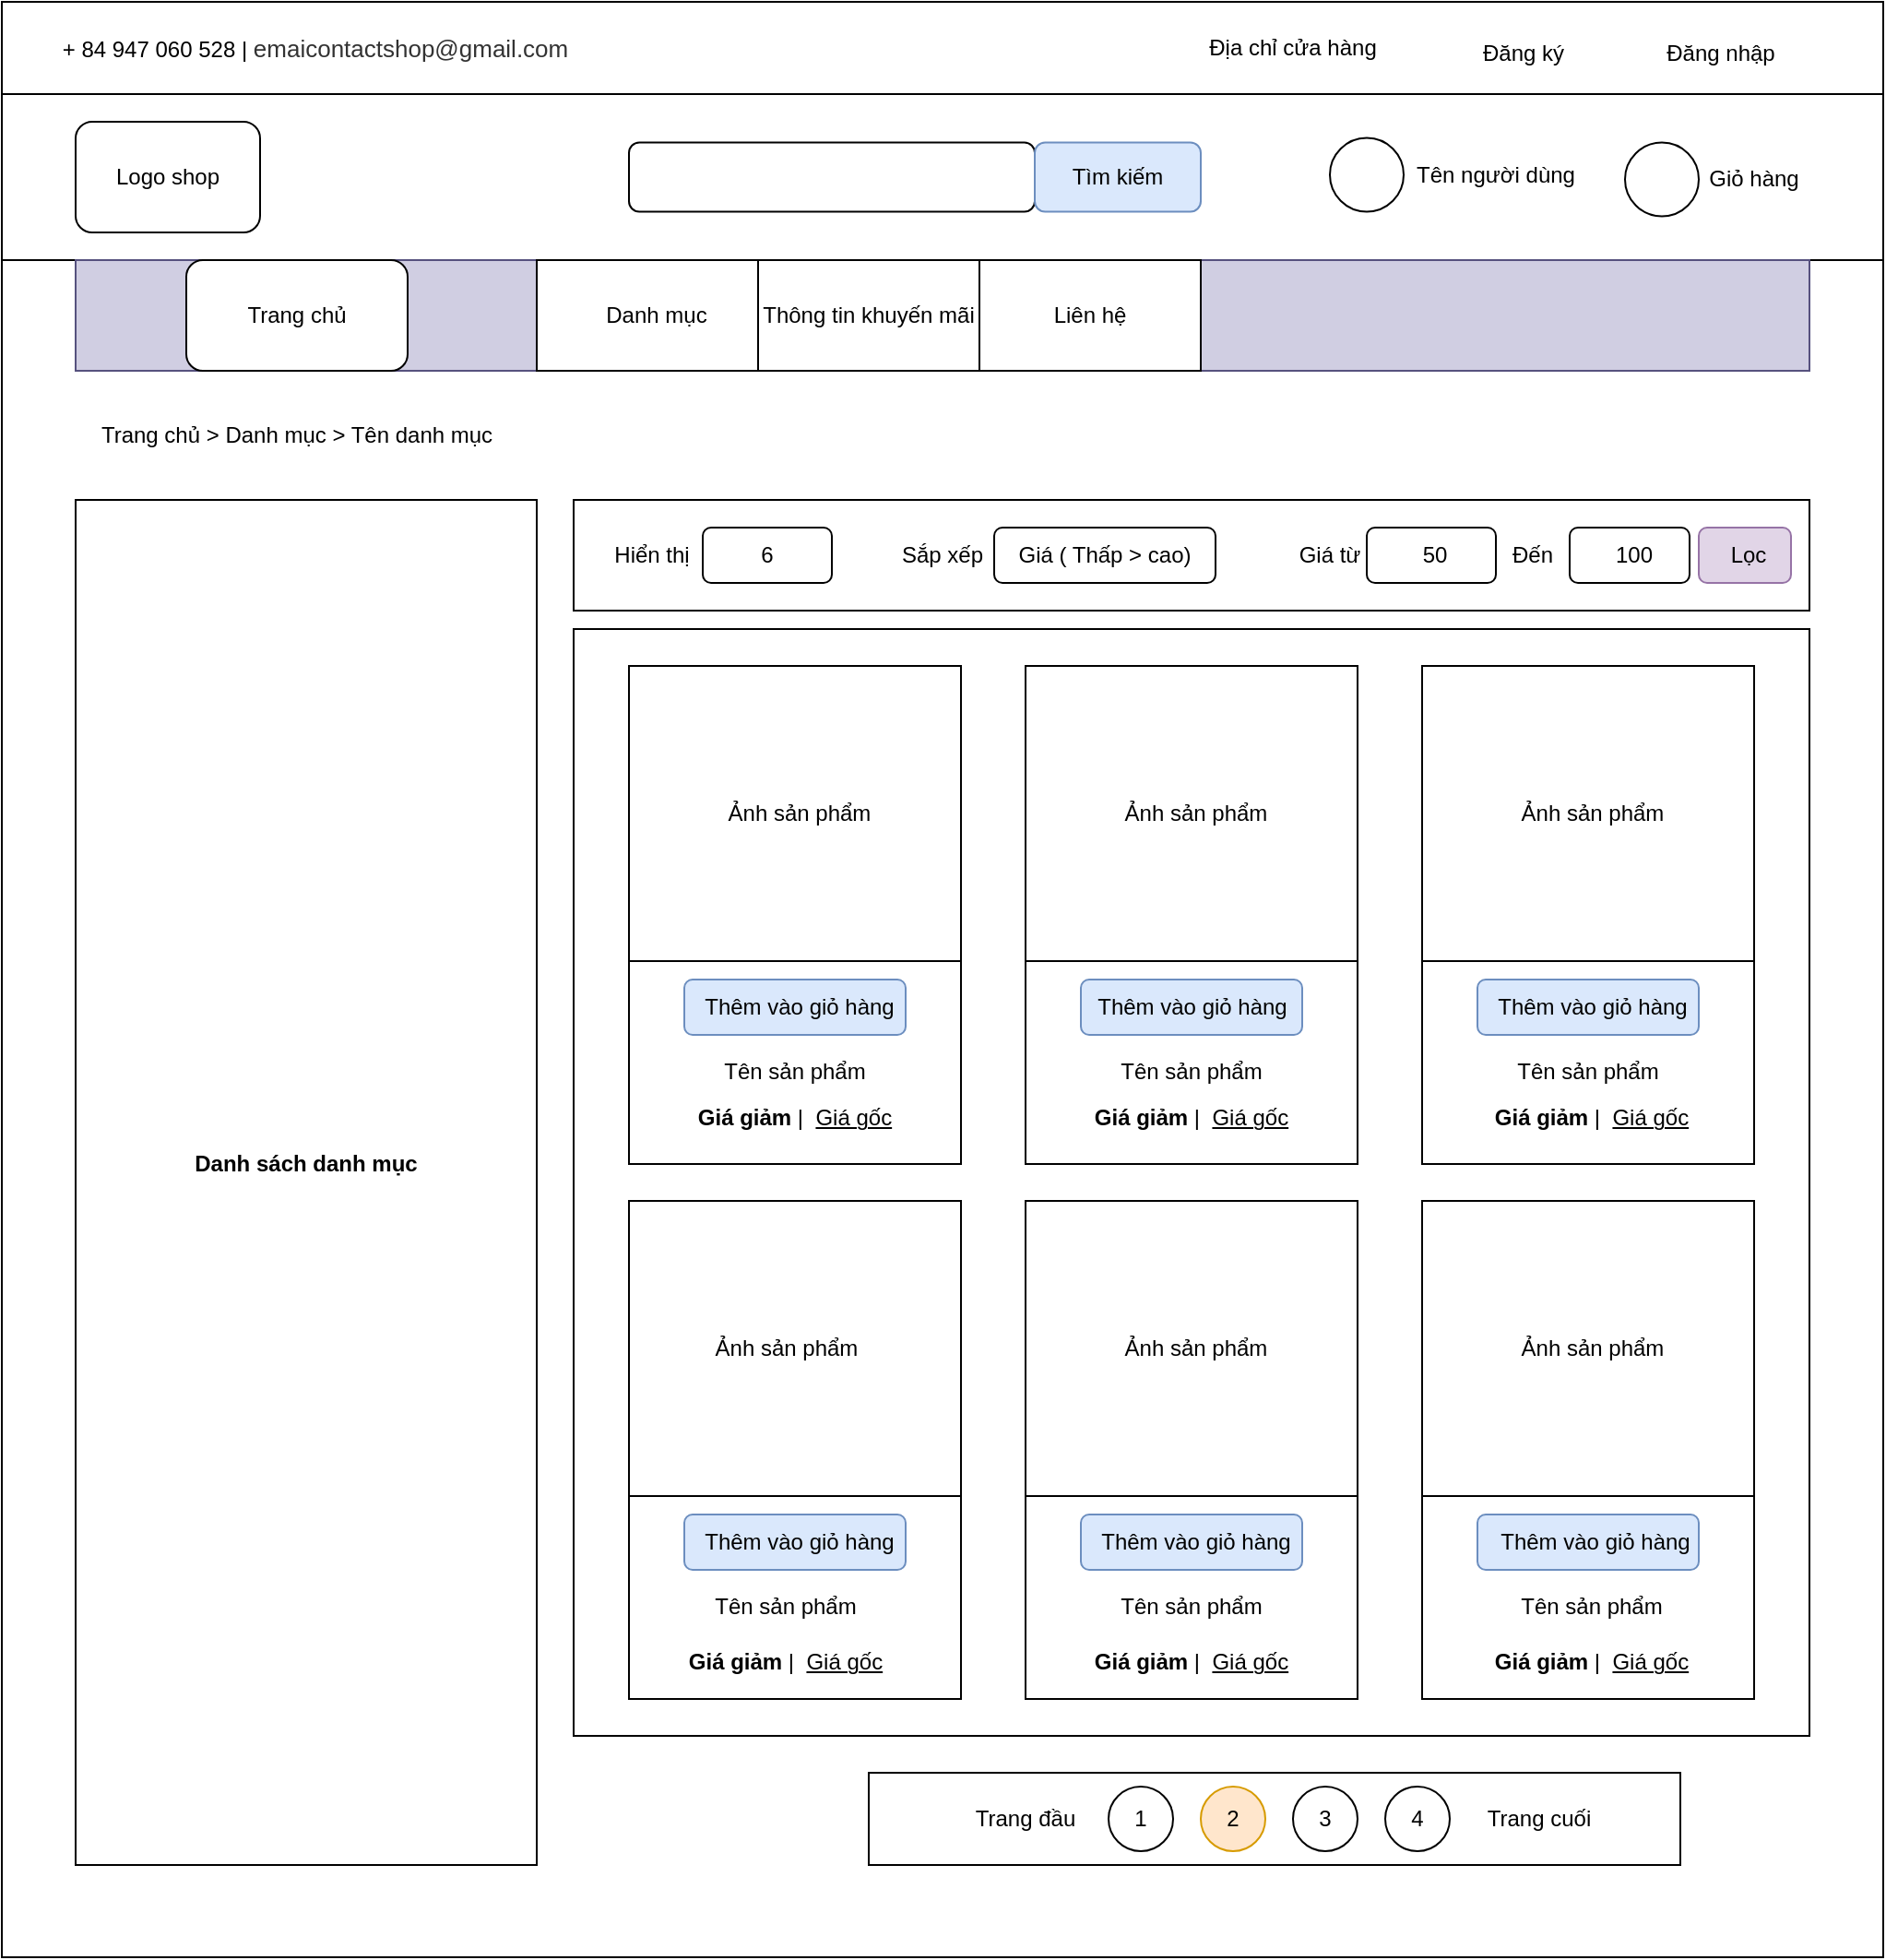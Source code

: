 <mxfile version="14.7.10" type="device"><diagram id="y5rxBG-Zlg8DV6OkqSeS" name="Page-1"><mxGraphModel dx="1865" dy="1690" grid="1" gridSize="10" guides="1" tooltips="1" connect="1" arrows="1" fold="1" page="1" pageScale="1" pageWidth="827" pageHeight="1169" math="0" shadow="0"><root><mxCell id="0"/><mxCell id="1" parent="0"/><mxCell id="3WExGJJz2uYX0wypdT1H-1" value="" style="rounded=0;whiteSpace=wrap;html=1;" parent="1" vertex="1"><mxGeometry x="-100" y="-390" width="1020" height="1060" as="geometry"/></mxCell><mxCell id="3WExGJJz2uYX0wypdT1H-2" value="" style="rounded=0;whiteSpace=wrap;html=1;" parent="1" vertex="1"><mxGeometry x="-100" y="-390" width="1020" height="50" as="geometry"/></mxCell><mxCell id="3WExGJJz2uYX0wypdT1H-3" value="+ 84 947 060 528 |&amp;nbsp;&lt;span style=&quot;color: rgb(51 , 51 , 51) ; font-size: 13px ; background-color: rgb(255 , 255 , 255) ; font-family: &amp;#34;poppins&amp;#34; , sans-serif ; text-align: left&quot;&gt;emaicontactshop@gmail.com&lt;/span&gt;" style="text;html=1;strokeColor=none;fillColor=none;align=center;verticalAlign=middle;whiteSpace=wrap;rounded=0;" parent="1" vertex="1"><mxGeometry x="-100" y="-380" width="340" height="30" as="geometry"/></mxCell><mxCell id="3WExGJJz2uYX0wypdT1H-4" value="Địa chỉ cửa hàng" style="text;html=1;align=center;verticalAlign=middle;whiteSpace=wrap;rounded=0;noLabel=0;shadow=0;glass=0;" parent="1" vertex="1"><mxGeometry x="540" y="-377.5" width="120" height="25" as="geometry"/></mxCell><mxCell id="3WExGJJz2uYX0wypdT1H-5" value="Đăng ký" style="text;html=1;strokeColor=none;fillColor=none;align=center;verticalAlign=middle;whiteSpace=wrap;rounded=0;" parent="1" vertex="1"><mxGeometry x="690" y="-372.5" width="70" height="20" as="geometry"/></mxCell><mxCell id="3WExGJJz2uYX0wypdT1H-6" value="Đăng nhập" style="text;html=1;strokeColor=none;fillColor=none;align=center;verticalAlign=middle;whiteSpace=wrap;rounded=0;" parent="1" vertex="1"><mxGeometry x="797" y="-372.5" width="70" height="20" as="geometry"/></mxCell><mxCell id="3WExGJJz2uYX0wypdT1H-8" value="" style="rounded=0;whiteSpace=wrap;html=1;shadow=0;glass=0;" parent="1" vertex="1"><mxGeometry x="-100" y="-340" width="1020" height="90" as="geometry"/></mxCell><mxCell id="3WExGJJz2uYX0wypdT1H-9" value="" style="rounded=1;whiteSpace=wrap;html=1;shadow=0;glass=0;" parent="1" vertex="1"><mxGeometry x="-60" y="-325" width="100" height="60" as="geometry"/></mxCell><mxCell id="3WExGJJz2uYX0wypdT1H-10" value="Logo shop" style="text;html=1;strokeColor=none;fillColor=none;align=center;verticalAlign=middle;whiteSpace=wrap;rounded=0;shadow=0;glass=0;" parent="1" vertex="1"><mxGeometry x="-40" y="-305" width="60" height="20" as="geometry"/></mxCell><mxCell id="3WExGJJz2uYX0wypdT1H-11" value="" style="rounded=1;whiteSpace=wrap;html=1;shadow=0;glass=0;" parent="1" vertex="1"><mxGeometry x="240" y="-313.75" width="220" height="37.5" as="geometry"/></mxCell><mxCell id="3WExGJJz2uYX0wypdT1H-13" value="" style="rounded=1;whiteSpace=wrap;html=1;shadow=0;glass=0;fillColor=#dae8fc;strokeColor=#6c8ebf;" parent="1" vertex="1"><mxGeometry x="460" y="-313.75" width="90" height="37.5" as="geometry"/></mxCell><mxCell id="3WExGJJz2uYX0wypdT1H-14" value="" style="ellipse;whiteSpace=wrap;html=1;aspect=fixed;rounded=0;shadow=0;glass=0;" parent="1" vertex="1"><mxGeometry x="620" y="-316.25" width="40" height="40" as="geometry"/></mxCell><mxCell id="3WExGJJz2uYX0wypdT1H-15" value="" style="ellipse;whiteSpace=wrap;html=1;aspect=fixed;rounded=0;shadow=0;glass=0;" parent="1" vertex="1"><mxGeometry x="780" y="-313.75" width="40" height="40" as="geometry"/></mxCell><mxCell id="3WExGJJz2uYX0wypdT1H-16" value="Tên người dùng" style="text;html=1;strokeColor=none;fillColor=none;align=center;verticalAlign=middle;whiteSpace=wrap;rounded=0;shadow=0;glass=0;" parent="1" vertex="1"><mxGeometry x="660" y="-306.25" width="100" height="20" as="geometry"/></mxCell><mxCell id="3WExGJJz2uYX0wypdT1H-17" value="Giỏ hàng" style="text;html=1;strokeColor=none;fillColor=none;align=center;verticalAlign=middle;whiteSpace=wrap;rounded=0;shadow=0;glass=0;" parent="1" vertex="1"><mxGeometry x="820" y="-303.75" width="60" height="20" as="geometry"/></mxCell><mxCell id="3WExGJJz2uYX0wypdT1H-18" value="Tìm kiếm" style="text;html=1;strokeColor=none;fillColor=none;align=center;verticalAlign=middle;whiteSpace=wrap;rounded=0;" parent="1" vertex="1"><mxGeometry x="470" y="-305" width="70" height="20" as="geometry"/></mxCell><mxCell id="3WExGJJz2uYX0wypdT1H-19" value="" style="rounded=0;whiteSpace=wrap;html=1;shadow=0;glass=0;fillColor=#d0cee2;strokeColor=#56517e;" parent="1" vertex="1"><mxGeometry x="-60" y="-250" width="940" height="60" as="geometry"/></mxCell><mxCell id="3WExGJJz2uYX0wypdT1H-20" value="" style="rounded=1;whiteSpace=wrap;html=1;shadow=0;glass=0;" parent="1" vertex="1"><mxGeometry y="-250" width="120" height="60" as="geometry"/></mxCell><mxCell id="3WExGJJz2uYX0wypdT1H-21" value="" style="rounded=0;whiteSpace=wrap;html=1;shadow=0;glass=0;" parent="1" vertex="1"><mxGeometry x="190" y="-250" width="120" height="60" as="geometry"/></mxCell><mxCell id="3WExGJJz2uYX0wypdT1H-22" value="" style="rounded=0;whiteSpace=wrap;html=1;shadow=0;glass=0;" parent="1" vertex="1"><mxGeometry x="310" y="-250" width="120" height="60" as="geometry"/></mxCell><mxCell id="3WExGJJz2uYX0wypdT1H-23" value="" style="rounded=0;whiteSpace=wrap;html=1;shadow=0;glass=0;" parent="1" vertex="1"><mxGeometry x="430" y="-250" width="120" height="60" as="geometry"/></mxCell><mxCell id="3WExGJJz2uYX0wypdT1H-24" value="Trang chủ" style="text;html=1;strokeColor=none;fillColor=none;align=center;verticalAlign=middle;whiteSpace=wrap;rounded=0;shadow=0;glass=0;" parent="1" vertex="1"><mxGeometry x="10" y="-230" width="100" height="20" as="geometry"/></mxCell><mxCell id="3WExGJJz2uYX0wypdT1H-25" value="Danh mục" style="text;html=1;strokeColor=none;fillColor=none;align=center;verticalAlign=middle;whiteSpace=wrap;rounded=0;shadow=0;glass=0;" parent="1" vertex="1"><mxGeometry x="210" y="-230" width="90" height="20" as="geometry"/></mxCell><mxCell id="3WExGJJz2uYX0wypdT1H-26" value="Thông tin khuyến mãi" style="text;html=1;strokeColor=none;fillColor=none;align=center;verticalAlign=middle;whiteSpace=wrap;rounded=0;shadow=0;glass=0;" parent="1" vertex="1"><mxGeometry x="310" y="-230" width="120" height="20" as="geometry"/></mxCell><mxCell id="3WExGJJz2uYX0wypdT1H-27" value="Liên hệ" style="text;html=1;strokeColor=none;fillColor=none;align=center;verticalAlign=middle;whiteSpace=wrap;rounded=0;shadow=0;glass=0;" parent="1" vertex="1"><mxGeometry x="445" y="-230" width="90" height="20" as="geometry"/></mxCell><mxCell id="3WExGJJz2uYX0wypdT1H-28" value="" style="rounded=0;whiteSpace=wrap;html=1;" parent="1" vertex="1"><mxGeometry x="-60" y="-120" width="250" height="740" as="geometry"/></mxCell><mxCell id="3WExGJJz2uYX0wypdT1H-29" value="Trang chủ &amp;gt; Danh mục &amp;gt; Tên danh mục" style="text;html=1;strokeColor=none;fillColor=none;align=center;verticalAlign=middle;whiteSpace=wrap;rounded=0;" parent="1" vertex="1"><mxGeometry x="-60" y="-170" width="240" height="30" as="geometry"/></mxCell><mxCell id="3WExGJJz2uYX0wypdT1H-30" value="&lt;b&gt;Danh sách danh mục&lt;/b&gt;" style="text;html=1;strokeColor=none;fillColor=none;align=center;verticalAlign=middle;whiteSpace=wrap;rounded=0;" parent="1" vertex="1"><mxGeometry x="-10" y="230" width="150" height="20" as="geometry"/></mxCell><mxCell id="3WExGJJz2uYX0wypdT1H-31" value="" style="rounded=0;whiteSpace=wrap;html=1;" parent="1" vertex="1"><mxGeometry x="210" y="-120" width="670" height="60" as="geometry"/></mxCell><mxCell id="3WExGJJz2uYX0wypdT1H-32" value="Hiển thị" style="text;html=1;strokeColor=none;fillColor=none;align=center;verticalAlign=middle;whiteSpace=wrap;rounded=0;" parent="1" vertex="1"><mxGeometry x="225" y="-100" width="55" height="20" as="geometry"/></mxCell><mxCell id="3WExGJJz2uYX0wypdT1H-33" value="" style="rounded=1;whiteSpace=wrap;html=1;" parent="1" vertex="1"><mxGeometry x="280" y="-105" width="70" height="30" as="geometry"/></mxCell><mxCell id="3WExGJJz2uYX0wypdT1H-34" value="6" style="text;html=1;strokeColor=none;fillColor=none;align=center;verticalAlign=middle;whiteSpace=wrap;rounded=0;" parent="1" vertex="1"><mxGeometry x="295" y="-100" width="40" height="20" as="geometry"/></mxCell><mxCell id="3WExGJJz2uYX0wypdT1H-35" value="Sắp xếp" style="text;html=1;strokeColor=none;fillColor=none;align=center;verticalAlign=middle;whiteSpace=wrap;rounded=0;" parent="1" vertex="1"><mxGeometry x="382" y="-100" width="56" height="20" as="geometry"/></mxCell><mxCell id="3WExGJJz2uYX0wypdT1H-36" value="" style="rounded=1;whiteSpace=wrap;html=1;" parent="1" vertex="1"><mxGeometry x="438" y="-105" width="120" height="30" as="geometry"/></mxCell><mxCell id="3WExGJJz2uYX0wypdT1H-37" value="Giá ( Thấp &amp;gt; cao)" style="text;html=1;strokeColor=none;fillColor=none;align=center;verticalAlign=middle;whiteSpace=wrap;rounded=0;" parent="1" vertex="1"><mxGeometry x="438" y="-100" width="120" height="20" as="geometry"/></mxCell><mxCell id="3WExGJJz2uYX0wypdT1H-38" value="Giá từ" style="text;html=1;strokeColor=none;fillColor=none;align=center;verticalAlign=middle;whiteSpace=wrap;rounded=0;" parent="1" vertex="1"><mxGeometry x="600" y="-100" width="40" height="20" as="geometry"/></mxCell><mxCell id="3WExGJJz2uYX0wypdT1H-39" value="" style="rounded=1;whiteSpace=wrap;html=1;" parent="1" vertex="1"><mxGeometry x="640" y="-105" width="70" height="30" as="geometry"/></mxCell><mxCell id="3WExGJJz2uYX0wypdT1H-40" value="Đến" style="text;html=1;strokeColor=none;fillColor=none;align=center;verticalAlign=middle;whiteSpace=wrap;rounded=0;" parent="1" vertex="1"><mxGeometry x="710" y="-100" width="40" height="20" as="geometry"/></mxCell><mxCell id="3WExGJJz2uYX0wypdT1H-41" value="" style="rounded=1;whiteSpace=wrap;html=1;" parent="1" vertex="1"><mxGeometry x="750" y="-105" width="65" height="30" as="geometry"/></mxCell><mxCell id="3WExGJJz2uYX0wypdT1H-42" value="" style="rounded=1;whiteSpace=wrap;html=1;fillColor=#e1d5e7;strokeColor=#9673a6;" parent="1" vertex="1"><mxGeometry x="820" y="-105" width="50" height="30" as="geometry"/></mxCell><mxCell id="3WExGJJz2uYX0wypdT1H-43" value="Lọc" style="text;html=1;strokeColor=none;fillColor=none;align=center;verticalAlign=middle;whiteSpace=wrap;rounded=0;" parent="1" vertex="1"><mxGeometry x="827" y="-100" width="40" height="20" as="geometry"/></mxCell><mxCell id="3WExGJJz2uYX0wypdT1H-44" value="" style="rounded=0;whiteSpace=wrap;html=1;" parent="1" vertex="1"><mxGeometry x="210" y="-50" width="670" height="600" as="geometry"/></mxCell><mxCell id="3WExGJJz2uYX0wypdT1H-45" value="" style="rounded=0;whiteSpace=wrap;html=1;shadow=0;glass=0;" parent="1" vertex="1"><mxGeometry x="240" y="-30" width="180" height="270" as="geometry"/></mxCell><mxCell id="3WExGJJz2uYX0wypdT1H-46" value="" style="rounded=0;whiteSpace=wrap;html=1;shadow=0;glass=0;" parent="1" vertex="1"><mxGeometry x="455" y="-30" width="180" height="270" as="geometry"/></mxCell><mxCell id="3WExGJJz2uYX0wypdT1H-47" value="" style="rounded=0;whiteSpace=wrap;html=1;shadow=0;glass=0;" parent="1" vertex="1"><mxGeometry x="670" y="-30" width="180" height="270" as="geometry"/></mxCell><mxCell id="3WExGJJz2uYX0wypdT1H-48" value="" style="rounded=0;whiteSpace=wrap;html=1;shadow=0;glass=0;" parent="1" vertex="1"><mxGeometry x="240" y="260" width="180" height="270" as="geometry"/></mxCell><mxCell id="3WExGJJz2uYX0wypdT1H-49" value="" style="rounded=0;whiteSpace=wrap;html=1;shadow=0;glass=0;" parent="1" vertex="1"><mxGeometry x="455" y="260" width="180" height="270" as="geometry"/></mxCell><mxCell id="3WExGJJz2uYX0wypdT1H-50" value="" style="rounded=0;whiteSpace=wrap;html=1;shadow=0;glass=0;" parent="1" vertex="1"><mxGeometry x="670" y="260" width="180" height="270" as="geometry"/></mxCell><mxCell id="3WExGJJz2uYX0wypdT1H-54" value="" style="rounded=1;whiteSpace=wrap;html=1;shadow=0;glass=0;fillColor=#dae8fc;strokeColor=#6c8ebf;" parent="1" vertex="1"><mxGeometry x="270" y="430" width="120" height="30" as="geometry"/></mxCell><mxCell id="3WExGJJz2uYX0wypdT1H-55" value="" style="rounded=0;whiteSpace=wrap;html=1;shadow=0;glass=0;" parent="1" vertex="1"><mxGeometry x="240" y="260" width="180" height="160" as="geometry"/></mxCell><mxCell id="3WExGJJz2uYX0wypdT1H-56" value="Tên sản phẩm" style="text;html=1;strokeColor=none;fillColor=none;align=center;verticalAlign=middle;whiteSpace=wrap;rounded=0;shadow=0;glass=0;" parent="1" vertex="1"><mxGeometry x="260" y="470" width="130" height="20" as="geometry"/></mxCell><mxCell id="3WExGJJz2uYX0wypdT1H-57" value="&lt;b&gt;Giá giảm&lt;/b&gt; |&amp;nbsp; &lt;u&gt;Giá gốc&lt;/u&gt;" style="text;html=1;strokeColor=none;fillColor=none;align=center;verticalAlign=middle;whiteSpace=wrap;rounded=0;shadow=0;glass=0;" parent="1" vertex="1"><mxGeometry x="270" y="500" width="110" height="20" as="geometry"/></mxCell><mxCell id="3WExGJJz2uYX0wypdT1H-58" value="" style="rounded=1;whiteSpace=wrap;html=1;shadow=0;glass=0;fillColor=#dae8fc;strokeColor=#6c8ebf;" parent="1" vertex="1"><mxGeometry x="485" y="430" width="120" height="30" as="geometry"/></mxCell><mxCell id="3WExGJJz2uYX0wypdT1H-59" value="" style="rounded=1;whiteSpace=wrap;html=1;shadow=0;glass=0;fillColor=#dae8fc;strokeColor=#6c8ebf;" parent="1" vertex="1"><mxGeometry x="700" y="430" width="120" height="30" as="geometry"/></mxCell><mxCell id="3WExGJJz2uYX0wypdT1H-60" value="" style="rounded=1;whiteSpace=wrap;html=1;shadow=0;glass=0;fillColor=#dae8fc;strokeColor=#6c8ebf;" parent="1" vertex="1"><mxGeometry x="270" y="140" width="120" height="30" as="geometry"/></mxCell><mxCell id="3WExGJJz2uYX0wypdT1H-61" value="" style="rounded=1;whiteSpace=wrap;html=1;shadow=0;glass=0;fillColor=#dae8fc;strokeColor=#6c8ebf;" parent="1" vertex="1"><mxGeometry x="485" y="140" width="120" height="30" as="geometry"/></mxCell><mxCell id="3WExGJJz2uYX0wypdT1H-62" value="" style="rounded=1;whiteSpace=wrap;html=1;shadow=0;glass=0;fillColor=#dae8fc;strokeColor=#6c8ebf;" parent="1" vertex="1"><mxGeometry x="700" y="140" width="120" height="30" as="geometry"/></mxCell><mxCell id="3WExGJJz2uYX0wypdT1H-63" value="" style="rounded=0;whiteSpace=wrap;html=1;shadow=0;glass=0;" parent="1" vertex="1"><mxGeometry x="455" y="260" width="180" height="160" as="geometry"/></mxCell><mxCell id="3WExGJJz2uYX0wypdT1H-64" value="" style="rounded=0;whiteSpace=wrap;html=1;shadow=0;glass=0;" parent="1" vertex="1"><mxGeometry x="670" y="260" width="180" height="160" as="geometry"/></mxCell><mxCell id="3WExGJJz2uYX0wypdT1H-65" value="" style="rounded=0;whiteSpace=wrap;html=1;shadow=0;glass=0;" parent="1" vertex="1"><mxGeometry x="240" y="-30" width="180" height="160" as="geometry"/></mxCell><mxCell id="3WExGJJz2uYX0wypdT1H-66" value="" style="rounded=0;whiteSpace=wrap;html=1;shadow=0;glass=0;" parent="1" vertex="1"><mxGeometry x="455" y="-30" width="180" height="160" as="geometry"/></mxCell><mxCell id="3WExGJJz2uYX0wypdT1H-67" value="" style="rounded=0;whiteSpace=wrap;html=1;shadow=0;glass=0;" parent="1" vertex="1"><mxGeometry x="670" y="-30" width="180" height="160" as="geometry"/></mxCell><mxCell id="3WExGJJz2uYX0wypdT1H-68" value="Tên sản phẩm" style="text;html=1;strokeColor=none;fillColor=none;align=center;verticalAlign=middle;whiteSpace=wrap;rounded=0;shadow=0;glass=0;" parent="1" vertex="1"><mxGeometry x="480" y="470" width="130" height="20" as="geometry"/></mxCell><mxCell id="3WExGJJz2uYX0wypdT1H-69" value="Tên sản phẩm" style="text;html=1;strokeColor=none;fillColor=none;align=center;verticalAlign=middle;whiteSpace=wrap;rounded=0;shadow=0;glass=0;" parent="1" vertex="1"><mxGeometry x="697" y="470" width="130" height="20" as="geometry"/></mxCell><mxCell id="3WExGJJz2uYX0wypdT1H-70" value="Tên sản phẩm" style="text;html=1;strokeColor=none;fillColor=none;align=center;verticalAlign=middle;whiteSpace=wrap;rounded=0;shadow=0;glass=0;" parent="1" vertex="1"><mxGeometry x="265" y="180" width="130" height="20" as="geometry"/></mxCell><mxCell id="3WExGJJz2uYX0wypdT1H-71" value="Tên sản phẩm" style="text;html=1;strokeColor=none;fillColor=none;align=center;verticalAlign=middle;whiteSpace=wrap;rounded=0;shadow=0;glass=0;" parent="1" vertex="1"><mxGeometry x="480" y="180" width="130" height="20" as="geometry"/></mxCell><mxCell id="3WExGJJz2uYX0wypdT1H-72" value="Tên sản phẩm" style="text;html=1;strokeColor=none;fillColor=none;align=center;verticalAlign=middle;whiteSpace=wrap;rounded=0;shadow=0;glass=0;" parent="1" vertex="1"><mxGeometry x="695" y="180" width="130" height="20" as="geometry"/></mxCell><mxCell id="3WExGJJz2uYX0wypdT1H-73" value="&lt;b&gt;Giá giảm&lt;/b&gt; |&amp;nbsp; &lt;u&gt;Giá gốc&lt;/u&gt;" style="text;html=1;strokeColor=none;fillColor=none;align=center;verticalAlign=middle;whiteSpace=wrap;rounded=0;shadow=0;glass=0;" parent="1" vertex="1"><mxGeometry x="490" y="500" width="110" height="20" as="geometry"/></mxCell><mxCell id="3WExGJJz2uYX0wypdT1H-74" value="&lt;b&gt;Giá giảm&lt;/b&gt; |&amp;nbsp; &lt;u&gt;Giá gốc&lt;/u&gt;" style="text;html=1;strokeColor=none;fillColor=none;align=center;verticalAlign=middle;whiteSpace=wrap;rounded=0;shadow=0;glass=0;" parent="1" vertex="1"><mxGeometry x="707" y="500" width="110" height="20" as="geometry"/></mxCell><mxCell id="3WExGJJz2uYX0wypdT1H-75" value="&lt;b&gt;Giá giảm&lt;/b&gt; |&amp;nbsp; &lt;u&gt;Giá gốc&lt;/u&gt;" style="text;html=1;strokeColor=none;fillColor=none;align=center;verticalAlign=middle;whiteSpace=wrap;rounded=0;shadow=0;glass=0;" parent="1" vertex="1"><mxGeometry x="275" y="205" width="110" height="20" as="geometry"/></mxCell><mxCell id="3WExGJJz2uYX0wypdT1H-76" value="&lt;b&gt;Giá giảm&lt;/b&gt; |&amp;nbsp; &lt;u&gt;Giá gốc&lt;/u&gt;" style="text;html=1;strokeColor=none;fillColor=none;align=center;verticalAlign=middle;whiteSpace=wrap;rounded=0;shadow=0;glass=0;" parent="1" vertex="1"><mxGeometry x="490" y="205" width="110" height="20" as="geometry"/></mxCell><mxCell id="3WExGJJz2uYX0wypdT1H-77" value="&lt;b&gt;Giá giảm&lt;/b&gt; |&amp;nbsp; &lt;u&gt;Giá gốc&lt;/u&gt;" style="text;html=1;strokeColor=none;fillColor=none;align=center;verticalAlign=middle;whiteSpace=wrap;rounded=0;shadow=0;glass=0;" parent="1" vertex="1"><mxGeometry x="707" y="205" width="110" height="20" as="geometry"/></mxCell><mxCell id="3WExGJJz2uYX0wypdT1H-78" value="Thêm vào giỏ hàng" style="text;html=1;strokeColor=none;fillColor=none;align=center;verticalAlign=middle;whiteSpace=wrap;rounded=0;" parent="1" vertex="1"><mxGeometry x="275" y="145" width="115" height="20" as="geometry"/></mxCell><mxCell id="3WExGJJz2uYX0wypdT1H-79" value="Thêm vào giỏ hàng" style="text;html=1;strokeColor=none;fillColor=none;align=center;verticalAlign=middle;whiteSpace=wrap;rounded=0;" parent="1" vertex="1"><mxGeometry x="487.5" y="145" width="115" height="20" as="geometry"/></mxCell><mxCell id="3WExGJJz2uYX0wypdT1H-80" value="Thêm vào giỏ hàng" style="text;html=1;strokeColor=none;fillColor=none;align=center;verticalAlign=middle;whiteSpace=wrap;rounded=0;" parent="1" vertex="1"><mxGeometry x="704.5" y="145" width="115" height="20" as="geometry"/></mxCell><mxCell id="3WExGJJz2uYX0wypdT1H-81" value="Thêm vào giỏ hàng" style="text;html=1;strokeColor=none;fillColor=none;align=center;verticalAlign=middle;whiteSpace=wrap;rounded=0;" parent="1" vertex="1"><mxGeometry x="275" y="435" width="115" height="20" as="geometry"/></mxCell><mxCell id="3WExGJJz2uYX0wypdT1H-82" value="Thêm vào giỏ hàng" style="text;html=1;strokeColor=none;fillColor=none;align=center;verticalAlign=middle;whiteSpace=wrap;rounded=0;" parent="1" vertex="1"><mxGeometry x="490" y="435" width="115" height="20" as="geometry"/></mxCell><mxCell id="3WExGJJz2uYX0wypdT1H-83" value="Thêm vào giỏ hàng" style="text;html=1;strokeColor=none;fillColor=none;align=center;verticalAlign=middle;whiteSpace=wrap;rounded=0;" parent="1" vertex="1"><mxGeometry x="710" y="435" width="107.5" height="20" as="geometry"/></mxCell><mxCell id="3WExGJJz2uYX0wypdT1H-84" value="Ảnh sản phẩm" style="text;html=1;strokeColor=none;fillColor=none;align=center;verticalAlign=middle;whiteSpace=wrap;rounded=0;" parent="1" vertex="1"><mxGeometry x="290" y="40" width="85" height="20" as="geometry"/></mxCell><mxCell id="3WExGJJz2uYX0wypdT1H-88" value="Ảnh sản phẩm" style="text;html=1;strokeColor=none;fillColor=none;align=center;verticalAlign=middle;whiteSpace=wrap;rounded=0;" parent="1" vertex="1"><mxGeometry x="505" y="40" width="85" height="20" as="geometry"/></mxCell><mxCell id="3WExGJJz2uYX0wypdT1H-89" value="Ảnh sản phẩm" style="text;html=1;strokeColor=none;fillColor=none;align=center;verticalAlign=middle;whiteSpace=wrap;rounded=0;" parent="1" vertex="1"><mxGeometry x="719.5" y="40" width="85" height="20" as="geometry"/></mxCell><mxCell id="3WExGJJz2uYX0wypdT1H-90" value="Ảnh sản phẩm" style="text;html=1;strokeColor=none;fillColor=none;align=center;verticalAlign=middle;whiteSpace=wrap;rounded=0;" parent="1" vertex="1"><mxGeometry x="282.5" y="330" width="85" height="20" as="geometry"/></mxCell><mxCell id="3WExGJJz2uYX0wypdT1H-91" value="Ảnh sản phẩm" style="text;html=1;strokeColor=none;fillColor=none;align=center;verticalAlign=middle;whiteSpace=wrap;rounded=0;" parent="1" vertex="1"><mxGeometry x="505" y="330" width="85" height="20" as="geometry"/></mxCell><mxCell id="3WExGJJz2uYX0wypdT1H-92" value="Ảnh sản phẩm" style="text;html=1;strokeColor=none;fillColor=none;align=center;verticalAlign=middle;whiteSpace=wrap;rounded=0;" parent="1" vertex="1"><mxGeometry x="719.5" y="330" width="85" height="20" as="geometry"/></mxCell><mxCell id="3WExGJJz2uYX0wypdT1H-118" value="" style="rounded=0;whiteSpace=wrap;html=1;" parent="1" vertex="1"><mxGeometry x="370" y="570" width="440" height="50" as="geometry"/></mxCell><mxCell id="3WExGJJz2uYX0wypdT1H-120" value="" style="ellipse;whiteSpace=wrap;html=1;aspect=fixed;" parent="1" vertex="1"><mxGeometry x="500" y="577.5" width="35" height="35" as="geometry"/></mxCell><mxCell id="3WExGJJz2uYX0wypdT1H-121" value="1" style="text;html=1;strokeColor=none;fillColor=none;align=center;verticalAlign=middle;whiteSpace=wrap;rounded=0;" parent="1" vertex="1"><mxGeometry x="500" y="587.5" width="35" height="15" as="geometry"/></mxCell><mxCell id="3WExGJJz2uYX0wypdT1H-122" value="" style="ellipse;whiteSpace=wrap;html=1;aspect=fixed;fillColor=#ffe6cc;strokeColor=#d79b00;" parent="1" vertex="1"><mxGeometry x="550" y="577.5" width="35" height="35" as="geometry"/></mxCell><mxCell id="3WExGJJz2uYX0wypdT1H-123" value="" style="ellipse;whiteSpace=wrap;html=1;aspect=fixed;" parent="1" vertex="1"><mxGeometry x="600" y="577.5" width="35" height="35" as="geometry"/></mxCell><mxCell id="3WExGJJz2uYX0wypdT1H-124" value="" style="ellipse;whiteSpace=wrap;html=1;aspect=fixed;" parent="1" vertex="1"><mxGeometry x="650" y="577.5" width="35" height="35" as="geometry"/></mxCell><mxCell id="3WExGJJz2uYX0wypdT1H-125" value="2" style="text;html=1;strokeColor=none;fillColor=none;align=center;verticalAlign=middle;whiteSpace=wrap;rounded=0;" parent="1" vertex="1"><mxGeometry x="550" y="587.5" width="35" height="15" as="geometry"/></mxCell><mxCell id="3WExGJJz2uYX0wypdT1H-126" value="3" style="text;html=1;strokeColor=none;fillColor=none;align=center;verticalAlign=middle;whiteSpace=wrap;rounded=0;" parent="1" vertex="1"><mxGeometry x="600" y="587.5" width="35" height="15" as="geometry"/></mxCell><mxCell id="3WExGJJz2uYX0wypdT1H-127" value="4" style="text;html=1;strokeColor=none;fillColor=none;align=center;verticalAlign=middle;whiteSpace=wrap;rounded=0;" parent="1" vertex="1"><mxGeometry x="650" y="587.5" width="35" height="15" as="geometry"/></mxCell><mxCell id="3WExGJJz2uYX0wypdT1H-129" value="Trang đầu" style="text;html=1;strokeColor=none;fillColor=none;align=center;verticalAlign=middle;whiteSpace=wrap;rounded=0;" parent="1" vertex="1"><mxGeometry x="425" y="585" width="60" height="20" as="geometry"/></mxCell><mxCell id="3WExGJJz2uYX0wypdT1H-130" value="Trang cuối" style="text;html=1;strokeColor=none;fillColor=none;align=center;verticalAlign=middle;whiteSpace=wrap;rounded=0;" parent="1" vertex="1"><mxGeometry x="697" y="585" width="73" height="20" as="geometry"/></mxCell><mxCell id="3WExGJJz2uYX0wypdT1H-131" value="50" style="text;html=1;strokeColor=none;fillColor=none;align=center;verticalAlign=middle;whiteSpace=wrap;rounded=0;" parent="1" vertex="1"><mxGeometry x="657" y="-100" width="40" height="20" as="geometry"/></mxCell><mxCell id="3WExGJJz2uYX0wypdT1H-132" value="100" style="text;html=1;strokeColor=none;fillColor=none;align=center;verticalAlign=middle;whiteSpace=wrap;rounded=0;" parent="1" vertex="1"><mxGeometry x="764.5" y="-100" width="40" height="20" as="geometry"/></mxCell></root></mxGraphModel></diagram></mxfile>